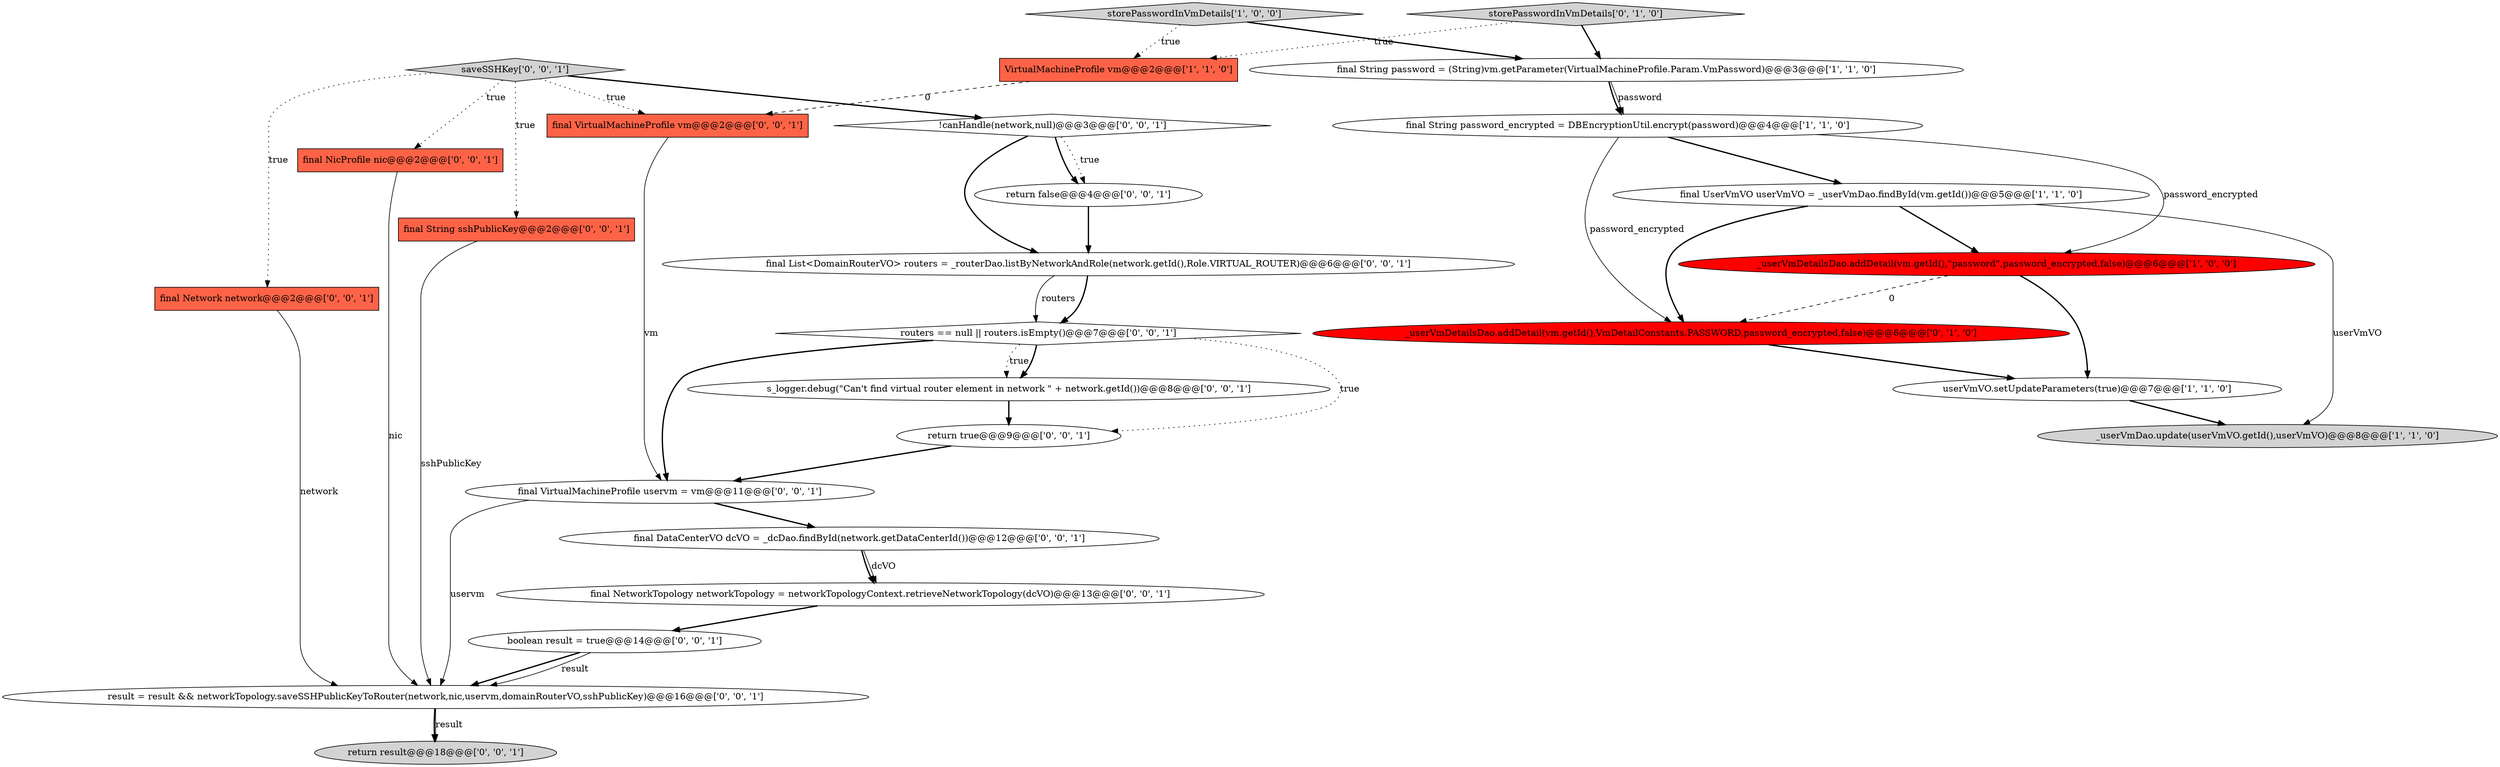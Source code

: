 digraph {
14 [style = filled, label = "routers == null || routers.isEmpty()@@@7@@@['0', '0', '1']", fillcolor = white, shape = diamond image = "AAA0AAABBB3BBB"];
15 [style = filled, label = "final DataCenterVO dcVO = _dcDao.findById(network.getDataCenterId())@@@12@@@['0', '0', '1']", fillcolor = white, shape = ellipse image = "AAA0AAABBB3BBB"];
12 [style = filled, label = "result = result && networkTopology.saveSSHPublicKeyToRouter(network,nic,uservm,domainRouterVO,sshPublicKey)@@@16@@@['0', '0', '1']", fillcolor = white, shape = ellipse image = "AAA0AAABBB3BBB"];
19 [style = filled, label = "final NetworkTopology networkTopology = networkTopologyContext.retrieveNetworkTopology(dcVO)@@@13@@@['0', '0', '1']", fillcolor = white, shape = ellipse image = "AAA0AAABBB3BBB"];
6 [style = filled, label = "storePasswordInVmDetails['1', '0', '0']", fillcolor = lightgray, shape = diamond image = "AAA0AAABBB1BBB"];
2 [style = filled, label = "userVmVO.setUpdateParameters(true)@@@7@@@['1', '1', '0']", fillcolor = white, shape = ellipse image = "AAA0AAABBB1BBB"];
16 [style = filled, label = "final NicProfile nic@@@2@@@['0', '0', '1']", fillcolor = tomato, shape = box image = "AAA0AAABBB3BBB"];
4 [style = filled, label = "VirtualMachineProfile vm@@@2@@@['1', '1', '0']", fillcolor = tomato, shape = box image = "AAA0AAABBB1BBB"];
3 [style = filled, label = "final String password = (String)vm.getParameter(VirtualMachineProfile.Param.VmPassword)@@@3@@@['1', '1', '0']", fillcolor = white, shape = ellipse image = "AAA0AAABBB1BBB"];
21 [style = filled, label = "boolean result = true@@@14@@@['0', '0', '1']", fillcolor = white, shape = ellipse image = "AAA0AAABBB3BBB"];
5 [style = filled, label = "_userVmDao.update(userVmVO.getId(),userVmVO)@@@8@@@['1', '1', '0']", fillcolor = lightgray, shape = ellipse image = "AAA0AAABBB1BBB"];
11 [style = filled, label = "final String sshPublicKey@@@2@@@['0', '0', '1']", fillcolor = tomato, shape = box image = "AAA0AAABBB3BBB"];
18 [style = filled, label = "return true@@@9@@@['0', '0', '1']", fillcolor = white, shape = ellipse image = "AAA0AAABBB3BBB"];
20 [style = filled, label = "return result@@@18@@@['0', '0', '1']", fillcolor = lightgray, shape = ellipse image = "AAA0AAABBB3BBB"];
24 [style = filled, label = "!canHandle(network,null)@@@3@@@['0', '0', '1']", fillcolor = white, shape = diamond image = "AAA0AAABBB3BBB"];
7 [style = filled, label = "final String password_encrypted = DBEncryptionUtil.encrypt(password)@@@4@@@['1', '1', '0']", fillcolor = white, shape = ellipse image = "AAA0AAABBB1BBB"];
26 [style = filled, label = "final VirtualMachineProfile vm@@@2@@@['0', '0', '1']", fillcolor = tomato, shape = box image = "AAA0AAABBB3BBB"];
17 [style = filled, label = "final Network network@@@2@@@['0', '0', '1']", fillcolor = tomato, shape = box image = "AAA0AAABBB3BBB"];
23 [style = filled, label = "s_logger.debug(\"Can't find virtual router element in network \" + network.getId())@@@8@@@['0', '0', '1']", fillcolor = white, shape = ellipse image = "AAA0AAABBB3BBB"];
1 [style = filled, label = "_userVmDetailsDao.addDetail(vm.getId(),\"password\",password_encrypted,false)@@@6@@@['1', '0', '0']", fillcolor = red, shape = ellipse image = "AAA1AAABBB1BBB"];
25 [style = filled, label = "final VirtualMachineProfile uservm = vm@@@11@@@['0', '0', '1']", fillcolor = white, shape = ellipse image = "AAA0AAABBB3BBB"];
22 [style = filled, label = "final List<DomainRouterVO> routers = _routerDao.listByNetworkAndRole(network.getId(),Role.VIRTUAL_ROUTER)@@@6@@@['0', '0', '1']", fillcolor = white, shape = ellipse image = "AAA0AAABBB3BBB"];
10 [style = filled, label = "return false@@@4@@@['0', '0', '1']", fillcolor = white, shape = ellipse image = "AAA0AAABBB3BBB"];
9 [style = filled, label = "_userVmDetailsDao.addDetail(vm.getId(),VmDetailConstants.PASSWORD,password_encrypted,false)@@@6@@@['0', '1', '0']", fillcolor = red, shape = ellipse image = "AAA1AAABBB2BBB"];
13 [style = filled, label = "saveSSHKey['0', '0', '1']", fillcolor = lightgray, shape = diamond image = "AAA0AAABBB3BBB"];
0 [style = filled, label = "final UserVmVO userVmVO = _userVmDao.findById(vm.getId())@@@5@@@['1', '1', '0']", fillcolor = white, shape = ellipse image = "AAA0AAABBB1BBB"];
8 [style = filled, label = "storePasswordInVmDetails['0', '1', '0']", fillcolor = lightgray, shape = diamond image = "AAA0AAABBB2BBB"];
24->10 [style = bold, label=""];
10->22 [style = bold, label=""];
6->3 [style = bold, label=""];
13->17 [style = dotted, label="true"];
13->16 [style = dotted, label="true"];
0->9 [style = bold, label=""];
14->25 [style = bold, label=""];
13->24 [style = bold, label=""];
9->2 [style = bold, label=""];
13->26 [style = dotted, label="true"];
8->3 [style = bold, label=""];
12->20 [style = bold, label=""];
7->9 [style = solid, label="password_encrypted"];
1->9 [style = dashed, label="0"];
14->23 [style = dotted, label="true"];
7->0 [style = bold, label=""];
4->26 [style = dashed, label="0"];
12->20 [style = solid, label="result"];
26->25 [style = solid, label="vm"];
0->5 [style = solid, label="userVmVO"];
24->22 [style = bold, label=""];
15->19 [style = bold, label=""];
8->4 [style = dotted, label="true"];
21->12 [style = bold, label=""];
24->10 [style = dotted, label="true"];
7->1 [style = solid, label="password_encrypted"];
14->23 [style = bold, label=""];
6->4 [style = dotted, label="true"];
3->7 [style = bold, label=""];
0->1 [style = bold, label=""];
15->19 [style = solid, label="dcVO"];
3->7 [style = solid, label="password"];
18->25 [style = bold, label=""];
25->15 [style = bold, label=""];
22->14 [style = solid, label="routers"];
13->11 [style = dotted, label="true"];
1->2 [style = bold, label=""];
22->14 [style = bold, label=""];
16->12 [style = solid, label="nic"];
17->12 [style = solid, label="network"];
23->18 [style = bold, label=""];
11->12 [style = solid, label="sshPublicKey"];
25->12 [style = solid, label="uservm"];
14->18 [style = dotted, label="true"];
2->5 [style = bold, label=""];
21->12 [style = solid, label="result"];
19->21 [style = bold, label=""];
}
